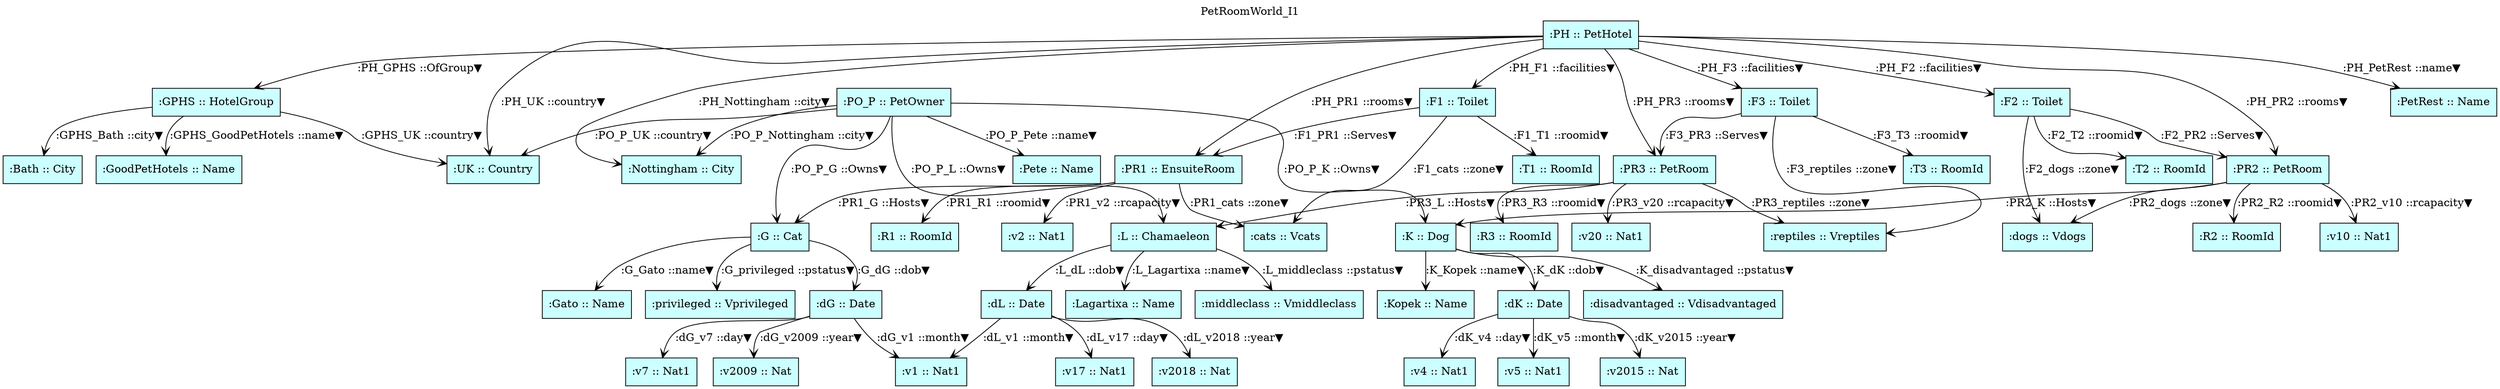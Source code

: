 digraph {graph[label=PetRoomWorld_I1,labelloc=tl,labelfontsize=12];
"Nottingham"[shape=box,fillcolor="#CCFFFF",style = filled,label=":Nottingham :: City"];
"UK"[shape=box,fillcolor="#CCFFFF",style = filled,label=":UK :: Country"];
"Bath"[shape=box,fillcolor="#CCFFFF",style = filled,label=":Bath :: City"];
"GoodPetHotels"[shape=box,fillcolor="#CCFFFF",style = filled,label=":GoodPetHotels :: Name"];
"PH"[shape=box,fillcolor="#CCFFFF",style = filled,label=":PH :: PetHotel"];
"PetRest"[shape=box,fillcolor="#CCFFFF",style = filled,label=":PetRest :: Name"];
"GPHS"[shape=box,fillcolor="#CCFFFF",style = filled,label=":GPHS :: HotelGroup"];
"F1"[shape=box,fillcolor="#CCFFFF",style = filled,label=":F1 :: Toilet"];
"T1"[shape=box,fillcolor="#CCFFFF",style = filled,label=":T1 :: RoomId"];
"PR1"[shape=box,fillcolor="#CCFFFF",style = filled,label=":PR1 :: EnsuiteRoom"];
"R1"[shape=box,fillcolor="#CCFFFF",style = filled,label=":R1 :: RoomId"];
"cats"[shape=box,fillcolor="#CCFFFF",style = filled,label=":cats :: Vcats"];
"v2"[shape=box,fillcolor="#CCFFFF",style = filled,label=":v2 :: Nat1"];
"G"[shape=box,fillcolor="#CCFFFF",style = filled,label=":G :: Cat"];
"Gato"[shape=box,fillcolor="#CCFFFF",style = filled,label=":Gato :: Name"];
"privileged"[shape=box,fillcolor="#CCFFFF",style = filled,label=":privileged :: Vprivileged"];
"dG"[shape=box,fillcolor="#CCFFFF",style = filled,label=":dG :: Date"];
"v7"[shape=box,fillcolor="#CCFFFF",style = filled,label=":v7 :: Nat1"];
"v1"[shape=box,fillcolor="#CCFFFF",style = filled,label=":v1 :: Nat1"];
"v2009"[shape=box,fillcolor="#CCFFFF",style = filled,label=":v2009 :: Nat"];
"PR2"[shape=box,fillcolor="#CCFFFF",style = filled,label=":PR2 :: PetRoom"];
"v10"[shape=box,fillcolor="#CCFFFF",style = filled,label=":v10 :: Nat1"];
"F2"[shape=box,fillcolor="#CCFFFF",style = filled,label=":F2 :: Toilet"];
"dogs"[shape=box,fillcolor="#CCFFFF",style = filled,label=":dogs :: Vdogs"];
"T2"[shape=box,fillcolor="#CCFFFF",style = filled,label=":T2 :: RoomId"];
"R2"[shape=box,fillcolor="#CCFFFF",style = filled,label=":R2 :: RoomId"];
"K"[shape=box,fillcolor="#CCFFFF",style = filled,label=":K :: Dog"];
"Kopek"[shape=box,fillcolor="#CCFFFF",style = filled,label=":Kopek :: Name"];
"dK"[shape=box,fillcolor="#CCFFFF",style = filled,label=":dK :: Date"];
"v4"[shape=box,fillcolor="#CCFFFF",style = filled,label=":v4 :: Nat1"];
"v5"[shape=box,fillcolor="#CCFFFF",style = filled,label=":v5 :: Nat1"];
"v2015"[shape=box,fillcolor="#CCFFFF",style = filled,label=":v2015 :: Nat"];
"disadvantaged"[shape=box,fillcolor="#CCFFFF",style = filled,label=":disadvantaged :: Vdisadvantaged"];
"F3"[shape=box,fillcolor="#CCFFFF",style = filled,label=":F3 :: Toilet"];
"T3"[shape=box,fillcolor="#CCFFFF",style = filled,label=":T3 :: RoomId"];
"PR3"[shape=box,fillcolor="#CCFFFF",style = filled,label=":PR3 :: PetRoom"];
"R3"[shape=box,fillcolor="#CCFFFF",style = filled,label=":R3 :: RoomId"];
"v20"[shape=box,fillcolor="#CCFFFF",style = filled,label=":v20 :: Nat1"];
"reptiles"[shape=box,fillcolor="#CCFFFF",style = filled,label=":reptiles :: Vreptiles"];
"L"[shape=box,fillcolor="#CCFFFF",style = filled,label=":L :: Chamaeleon"];
"Lagartixa"[shape=box,fillcolor="#CCFFFF",style = filled,label=":Lagartixa :: Name"];
"dL"[shape=box,fillcolor="#CCFFFF",style = filled,label=":dL :: Date"];
"v17"[shape=box,fillcolor="#CCFFFF",style = filled,label=":v17 :: Nat1"];
"v2018"[shape=box,fillcolor="#CCFFFF",style = filled,label=":v2018 :: Nat"];
"middleclass"[shape=box,fillcolor="#CCFFFF",style = filled,label=":middleclass :: Vmiddleclass"];
"PO_P"[shape=box,fillcolor="#CCFFFF",style = filled,label=":PO_P :: PetOwner"];
"Pete"[shape=box,fillcolor="#CCFFFF",style = filled,label=":Pete :: Name"];

"PH"->"Nottingham"[label=":PH_Nottingham ::city▼",arrowhead=vee];
"PH"->"UK"[label=":PH_UK ::country▼",arrowhead=vee];
"PH"->"PetRest"[label=":PH_PetRest ::name▼",arrowhead=vee];
"GPHS"->"UK"[label=":GPHS_UK ::country▼",arrowhead=vee];
"GPHS"->"Bath"[label=":GPHS_Bath ::city▼",arrowhead=vee];
"GPHS"->"GoodPetHotels"[label=":GPHS_GoodPetHotels ::name▼",arrowhead=vee];
"PH"->"GPHS"[label=":PH_GPHS ::OfGroup▼",arrowhead=vee];
"F1"->"T1"[label=":F1_T1 ::roomid▼",arrowhead=vee];
"PH"->"F1"[label=":PH_F1 ::facilities▼",arrowhead=vee];
"PR1"->"R1"[label=":PR1_R1 ::roomid▼",arrowhead=vee];
"PH"->"PR1"[label=":PH_PR1 ::rooms▼",arrowhead=vee];
"PR1"->"cats"[label=":PR1_cats ::zone▼",arrowhead=vee];
"F1"->"cats"[label=":F1_cats ::zone▼",arrowhead=vee];
"F1"->"PR1"[label=":F1_PR1 ::Serves▼",arrowhead=vee];
"PR1"->"v2"[label=":PR1_v2 ::rcapacity▼",arrowhead=vee];
"G"->"Gato"[label=":G_Gato ::name▼",arrowhead=vee];
"G"->"privileged"[label=":G_privileged ::pstatus▼",arrowhead=vee];
"PR1"->"G"[label=":PR1_G ::Hosts▼",arrowhead=vee];
"dG"->"v7"[label=":dG_v7 ::day▼",arrowhead=vee];
"dG"->"v1"[label=":dG_v1 ::month▼",arrowhead=vee];
"dG"->"v2009"[label=":dG_v2009 ::year▼",arrowhead=vee];
"G"->"dG"[label=":G_dG ::dob▼",arrowhead=vee];
"PH"->"PR2"[label=":PH_PR2 ::rooms▼",arrowhead=vee];
"PR2"->"v10"[label=":PR2_v10 ::rcapacity▼",arrowhead=vee];
"PH"->"F2"[label=":PH_F2 ::facilities▼",arrowhead=vee];
"F2"->"dogs"[label=":F2_dogs ::zone▼",arrowhead=vee];
"PR2"->"dogs"[label=":PR2_dogs ::zone▼",arrowhead=vee];
"F2"->"PR2"[label=":F2_PR2 ::Serves▼",arrowhead=vee];
"F2"->"T2"[label=":F2_T2 ::roomid▼",arrowhead=vee];
"PR2"->"R2"[label=":PR2_R2 ::roomid▼",arrowhead=vee];
"K"->"Kopek"[label=":K_Kopek ::name▼",arrowhead=vee];
"dK"->"v4"[label=":dK_v4 ::day▼",arrowhead=vee];
"dK"->"v5"[label=":dK_v5 ::month▼",arrowhead=vee];
"dK"->"v2015"[label=":dK_v2015 ::year▼",arrowhead=vee];
"K"->"disadvantaged"[label=":K_disadvantaged ::pstatus▼",arrowhead=vee];
"PR2"->"K"[label=":PR2_K ::Hosts▼",arrowhead=vee];
"K"->"dK"[label=":K_dK ::dob▼",arrowhead=vee];
"PH"->"F3"[label=":PH_F3 ::facilities▼",arrowhead=vee];
"F3"->"T3"[label=":F3_T3 ::roomid▼",arrowhead=vee];
"PR3"->"v20"[label=":PR3_v20 ::rcapacity▼",arrowhead=vee];
"PR3"->"R3"[label=":PR3_R3 ::roomid▼",arrowhead=vee];
"PH"->"PR3"[label=":PH_PR3 ::rooms▼",arrowhead=vee];
"PR3"->"reptiles"[label=":PR3_reptiles ::zone▼",arrowhead=vee];
"F3"->"reptiles"[label=":F3_reptiles ::zone▼",arrowhead=vee];
"F3"->"PR3"[label=":F3_PR3 ::Serves▼",arrowhead=vee];
"L"->"Lagartixa"[label=":L_Lagartixa ::name▼",arrowhead=vee];
"dL"->"v17"[label=":dL_v17 ::day▼",arrowhead=vee];
"dL"->"v1"[label=":dL_v1 ::month▼",arrowhead=vee];
"dL"->"v2018"[label=":dL_v2018 ::year▼",arrowhead=vee];
"L"->"dL"[label=":L_dL ::dob▼",arrowhead=vee];
"L"->"middleclass"[label=":L_middleclass ::pstatus▼",arrowhead=vee];
"PR3"->"L"[label=":PR3_L ::Hosts▼",arrowhead=vee];
"PO_P"->"Pete"[label=":PO_P_Pete ::name▼",arrowhead=vee];
"PO_P"->"G"[label=":PO_P_G ::Owns▼",arrowhead=vee];
"PO_P"->"K"[label=":PO_P_K ::Owns▼",arrowhead=vee];
"PO_P"->"L"[label=":PO_P_L ::Owns▼",arrowhead=vee];
"PO_P"->"UK"[label=":PO_P_UK ::country▼",arrowhead=vee];
"PO_P"->"Nottingham"[label=":PO_P_Nottingham ::city▼",arrowhead=vee];
}